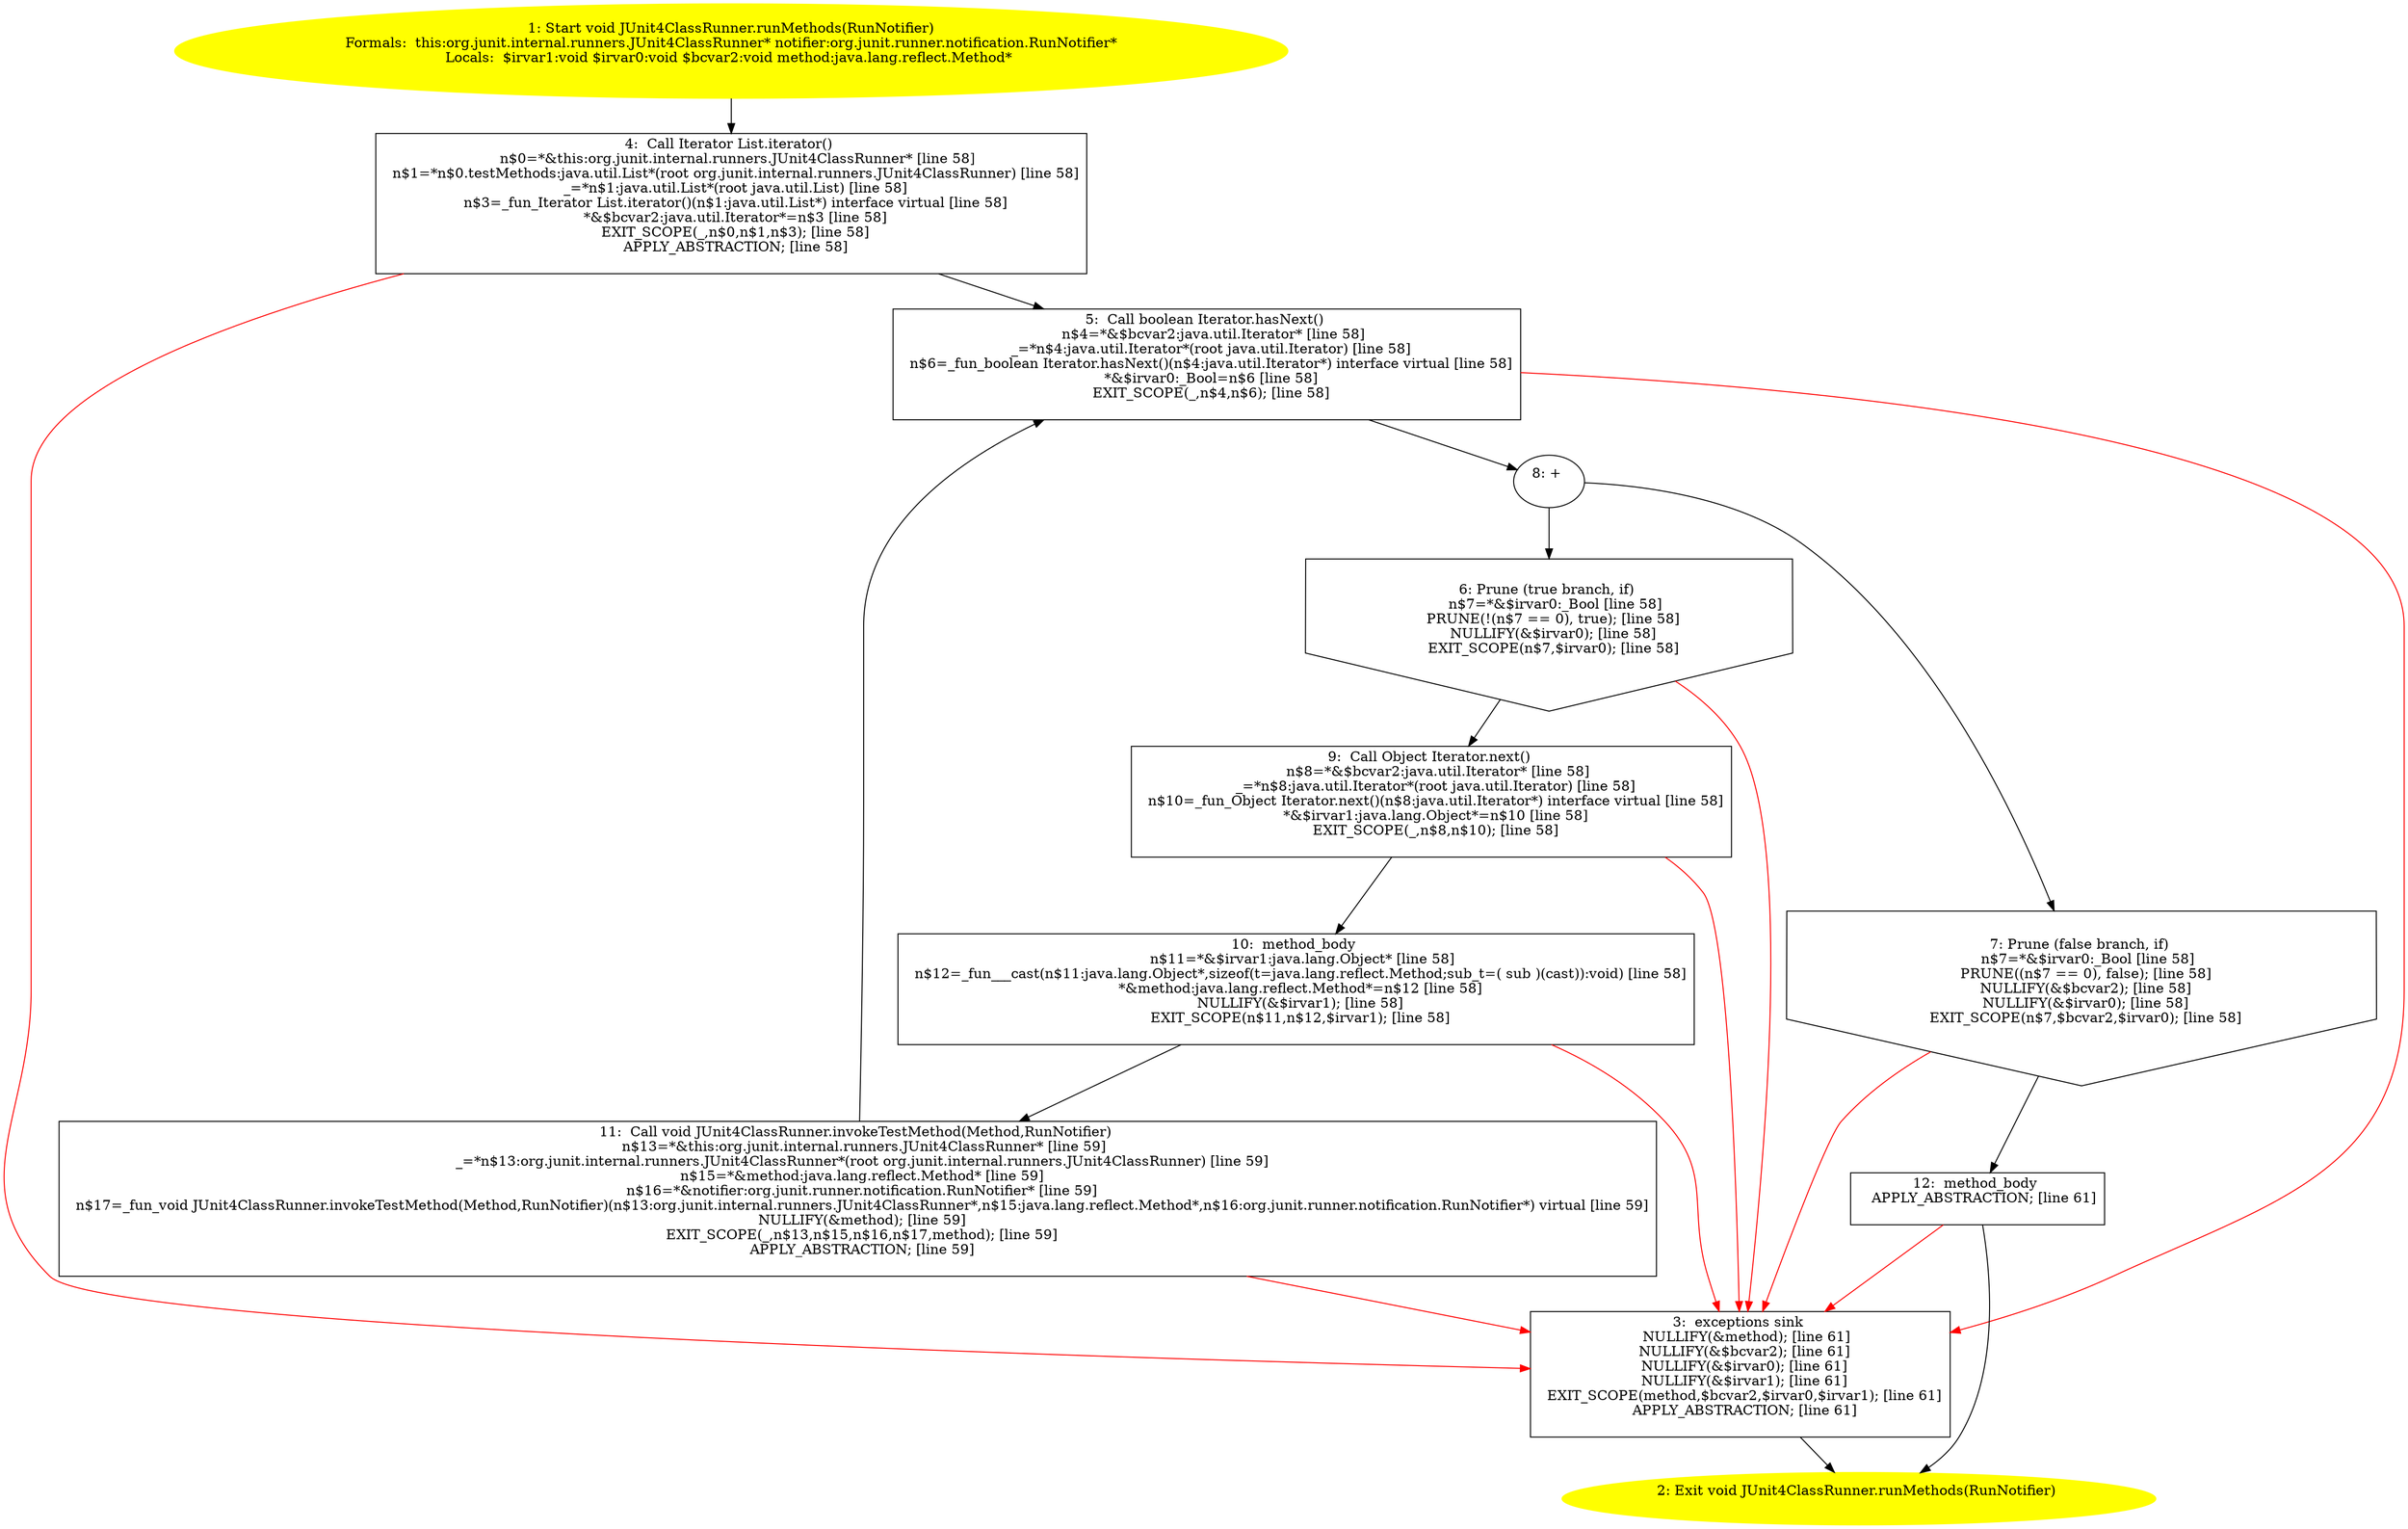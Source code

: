 /* @generated */
digraph cfg {
"org.junit.internal.runners.JUnit4ClassRunner.runMethods(org.junit.runner.notification.RunNotifier):v.cceec7dd6f93718d330fc71af812eafa_1" [label="1: Start void JUnit4ClassRunner.runMethods(RunNotifier)\nFormals:  this:org.junit.internal.runners.JUnit4ClassRunner* notifier:org.junit.runner.notification.RunNotifier*\nLocals:  $irvar1:void $irvar0:void $bcvar2:void method:java.lang.reflect.Method* \n  " color=yellow style=filled]
	

	 "org.junit.internal.runners.JUnit4ClassRunner.runMethods(org.junit.runner.notification.RunNotifier):v.cceec7dd6f93718d330fc71af812eafa_1" -> "org.junit.internal.runners.JUnit4ClassRunner.runMethods(org.junit.runner.notification.RunNotifier):v.cceec7dd6f93718d330fc71af812eafa_4" ;
"org.junit.internal.runners.JUnit4ClassRunner.runMethods(org.junit.runner.notification.RunNotifier):v.cceec7dd6f93718d330fc71af812eafa_2" [label="2: Exit void JUnit4ClassRunner.runMethods(RunNotifier) \n  " color=yellow style=filled]
	

"org.junit.internal.runners.JUnit4ClassRunner.runMethods(org.junit.runner.notification.RunNotifier):v.cceec7dd6f93718d330fc71af812eafa_3" [label="3:  exceptions sink \n   NULLIFY(&method); [line 61]\n  NULLIFY(&$bcvar2); [line 61]\n  NULLIFY(&$irvar0); [line 61]\n  NULLIFY(&$irvar1); [line 61]\n  EXIT_SCOPE(method,$bcvar2,$irvar0,$irvar1); [line 61]\n  APPLY_ABSTRACTION; [line 61]\n " shape="box"]
	

	 "org.junit.internal.runners.JUnit4ClassRunner.runMethods(org.junit.runner.notification.RunNotifier):v.cceec7dd6f93718d330fc71af812eafa_3" -> "org.junit.internal.runners.JUnit4ClassRunner.runMethods(org.junit.runner.notification.RunNotifier):v.cceec7dd6f93718d330fc71af812eafa_2" ;
"org.junit.internal.runners.JUnit4ClassRunner.runMethods(org.junit.runner.notification.RunNotifier):v.cceec7dd6f93718d330fc71af812eafa_4" [label="4:  Call Iterator List.iterator() \n   n$0=*&this:org.junit.internal.runners.JUnit4ClassRunner* [line 58]\n  n$1=*n$0.testMethods:java.util.List*(root org.junit.internal.runners.JUnit4ClassRunner) [line 58]\n  _=*n$1:java.util.List*(root java.util.List) [line 58]\n  n$3=_fun_Iterator List.iterator()(n$1:java.util.List*) interface virtual [line 58]\n  *&$bcvar2:java.util.Iterator*=n$3 [line 58]\n  EXIT_SCOPE(_,n$0,n$1,n$3); [line 58]\n  APPLY_ABSTRACTION; [line 58]\n " shape="box"]
	

	 "org.junit.internal.runners.JUnit4ClassRunner.runMethods(org.junit.runner.notification.RunNotifier):v.cceec7dd6f93718d330fc71af812eafa_4" -> "org.junit.internal.runners.JUnit4ClassRunner.runMethods(org.junit.runner.notification.RunNotifier):v.cceec7dd6f93718d330fc71af812eafa_5" ;
	 "org.junit.internal.runners.JUnit4ClassRunner.runMethods(org.junit.runner.notification.RunNotifier):v.cceec7dd6f93718d330fc71af812eafa_4" -> "org.junit.internal.runners.JUnit4ClassRunner.runMethods(org.junit.runner.notification.RunNotifier):v.cceec7dd6f93718d330fc71af812eafa_3" [color="red" ];
"org.junit.internal.runners.JUnit4ClassRunner.runMethods(org.junit.runner.notification.RunNotifier):v.cceec7dd6f93718d330fc71af812eafa_5" [label="5:  Call boolean Iterator.hasNext() \n   n$4=*&$bcvar2:java.util.Iterator* [line 58]\n  _=*n$4:java.util.Iterator*(root java.util.Iterator) [line 58]\n  n$6=_fun_boolean Iterator.hasNext()(n$4:java.util.Iterator*) interface virtual [line 58]\n  *&$irvar0:_Bool=n$6 [line 58]\n  EXIT_SCOPE(_,n$4,n$6); [line 58]\n " shape="box"]
	

	 "org.junit.internal.runners.JUnit4ClassRunner.runMethods(org.junit.runner.notification.RunNotifier):v.cceec7dd6f93718d330fc71af812eafa_5" -> "org.junit.internal.runners.JUnit4ClassRunner.runMethods(org.junit.runner.notification.RunNotifier):v.cceec7dd6f93718d330fc71af812eafa_8" ;
	 "org.junit.internal.runners.JUnit4ClassRunner.runMethods(org.junit.runner.notification.RunNotifier):v.cceec7dd6f93718d330fc71af812eafa_5" -> "org.junit.internal.runners.JUnit4ClassRunner.runMethods(org.junit.runner.notification.RunNotifier):v.cceec7dd6f93718d330fc71af812eafa_3" [color="red" ];
"org.junit.internal.runners.JUnit4ClassRunner.runMethods(org.junit.runner.notification.RunNotifier):v.cceec7dd6f93718d330fc71af812eafa_6" [label="6: Prune (true branch, if) \n   n$7=*&$irvar0:_Bool [line 58]\n  PRUNE(!(n$7 == 0), true); [line 58]\n  NULLIFY(&$irvar0); [line 58]\n  EXIT_SCOPE(n$7,$irvar0); [line 58]\n " shape="invhouse"]
	

	 "org.junit.internal.runners.JUnit4ClassRunner.runMethods(org.junit.runner.notification.RunNotifier):v.cceec7dd6f93718d330fc71af812eafa_6" -> "org.junit.internal.runners.JUnit4ClassRunner.runMethods(org.junit.runner.notification.RunNotifier):v.cceec7dd6f93718d330fc71af812eafa_9" ;
	 "org.junit.internal.runners.JUnit4ClassRunner.runMethods(org.junit.runner.notification.RunNotifier):v.cceec7dd6f93718d330fc71af812eafa_6" -> "org.junit.internal.runners.JUnit4ClassRunner.runMethods(org.junit.runner.notification.RunNotifier):v.cceec7dd6f93718d330fc71af812eafa_3" [color="red" ];
"org.junit.internal.runners.JUnit4ClassRunner.runMethods(org.junit.runner.notification.RunNotifier):v.cceec7dd6f93718d330fc71af812eafa_7" [label="7: Prune (false branch, if) \n   n$7=*&$irvar0:_Bool [line 58]\n  PRUNE((n$7 == 0), false); [line 58]\n  NULLIFY(&$bcvar2); [line 58]\n  NULLIFY(&$irvar0); [line 58]\n  EXIT_SCOPE(n$7,$bcvar2,$irvar0); [line 58]\n " shape="invhouse"]
	

	 "org.junit.internal.runners.JUnit4ClassRunner.runMethods(org.junit.runner.notification.RunNotifier):v.cceec7dd6f93718d330fc71af812eafa_7" -> "org.junit.internal.runners.JUnit4ClassRunner.runMethods(org.junit.runner.notification.RunNotifier):v.cceec7dd6f93718d330fc71af812eafa_12" ;
	 "org.junit.internal.runners.JUnit4ClassRunner.runMethods(org.junit.runner.notification.RunNotifier):v.cceec7dd6f93718d330fc71af812eafa_7" -> "org.junit.internal.runners.JUnit4ClassRunner.runMethods(org.junit.runner.notification.RunNotifier):v.cceec7dd6f93718d330fc71af812eafa_3" [color="red" ];
"org.junit.internal.runners.JUnit4ClassRunner.runMethods(org.junit.runner.notification.RunNotifier):v.cceec7dd6f93718d330fc71af812eafa_8" [label="8: + \n  " ]
	

	 "org.junit.internal.runners.JUnit4ClassRunner.runMethods(org.junit.runner.notification.RunNotifier):v.cceec7dd6f93718d330fc71af812eafa_8" -> "org.junit.internal.runners.JUnit4ClassRunner.runMethods(org.junit.runner.notification.RunNotifier):v.cceec7dd6f93718d330fc71af812eafa_6" ;
	 "org.junit.internal.runners.JUnit4ClassRunner.runMethods(org.junit.runner.notification.RunNotifier):v.cceec7dd6f93718d330fc71af812eafa_8" -> "org.junit.internal.runners.JUnit4ClassRunner.runMethods(org.junit.runner.notification.RunNotifier):v.cceec7dd6f93718d330fc71af812eafa_7" ;
"org.junit.internal.runners.JUnit4ClassRunner.runMethods(org.junit.runner.notification.RunNotifier):v.cceec7dd6f93718d330fc71af812eafa_9" [label="9:  Call Object Iterator.next() \n   n$8=*&$bcvar2:java.util.Iterator* [line 58]\n  _=*n$8:java.util.Iterator*(root java.util.Iterator) [line 58]\n  n$10=_fun_Object Iterator.next()(n$8:java.util.Iterator*) interface virtual [line 58]\n  *&$irvar1:java.lang.Object*=n$10 [line 58]\n  EXIT_SCOPE(_,n$8,n$10); [line 58]\n " shape="box"]
	

	 "org.junit.internal.runners.JUnit4ClassRunner.runMethods(org.junit.runner.notification.RunNotifier):v.cceec7dd6f93718d330fc71af812eafa_9" -> "org.junit.internal.runners.JUnit4ClassRunner.runMethods(org.junit.runner.notification.RunNotifier):v.cceec7dd6f93718d330fc71af812eafa_10" ;
	 "org.junit.internal.runners.JUnit4ClassRunner.runMethods(org.junit.runner.notification.RunNotifier):v.cceec7dd6f93718d330fc71af812eafa_9" -> "org.junit.internal.runners.JUnit4ClassRunner.runMethods(org.junit.runner.notification.RunNotifier):v.cceec7dd6f93718d330fc71af812eafa_3" [color="red" ];
"org.junit.internal.runners.JUnit4ClassRunner.runMethods(org.junit.runner.notification.RunNotifier):v.cceec7dd6f93718d330fc71af812eafa_10" [label="10:  method_body \n   n$11=*&$irvar1:java.lang.Object* [line 58]\n  n$12=_fun___cast(n$11:java.lang.Object*,sizeof(t=java.lang.reflect.Method;sub_t=( sub )(cast)):void) [line 58]\n  *&method:java.lang.reflect.Method*=n$12 [line 58]\n  NULLIFY(&$irvar1); [line 58]\n  EXIT_SCOPE(n$11,n$12,$irvar1); [line 58]\n " shape="box"]
	

	 "org.junit.internal.runners.JUnit4ClassRunner.runMethods(org.junit.runner.notification.RunNotifier):v.cceec7dd6f93718d330fc71af812eafa_10" -> "org.junit.internal.runners.JUnit4ClassRunner.runMethods(org.junit.runner.notification.RunNotifier):v.cceec7dd6f93718d330fc71af812eafa_11" ;
	 "org.junit.internal.runners.JUnit4ClassRunner.runMethods(org.junit.runner.notification.RunNotifier):v.cceec7dd6f93718d330fc71af812eafa_10" -> "org.junit.internal.runners.JUnit4ClassRunner.runMethods(org.junit.runner.notification.RunNotifier):v.cceec7dd6f93718d330fc71af812eafa_3" [color="red" ];
"org.junit.internal.runners.JUnit4ClassRunner.runMethods(org.junit.runner.notification.RunNotifier):v.cceec7dd6f93718d330fc71af812eafa_11" [label="11:  Call void JUnit4ClassRunner.invokeTestMethod(Method,RunNotifier) \n   n$13=*&this:org.junit.internal.runners.JUnit4ClassRunner* [line 59]\n  _=*n$13:org.junit.internal.runners.JUnit4ClassRunner*(root org.junit.internal.runners.JUnit4ClassRunner) [line 59]\n  n$15=*&method:java.lang.reflect.Method* [line 59]\n  n$16=*&notifier:org.junit.runner.notification.RunNotifier* [line 59]\n  n$17=_fun_void JUnit4ClassRunner.invokeTestMethod(Method,RunNotifier)(n$13:org.junit.internal.runners.JUnit4ClassRunner*,n$15:java.lang.reflect.Method*,n$16:org.junit.runner.notification.RunNotifier*) virtual [line 59]\n  NULLIFY(&method); [line 59]\n  EXIT_SCOPE(_,n$13,n$15,n$16,n$17,method); [line 59]\n  APPLY_ABSTRACTION; [line 59]\n " shape="box"]
	

	 "org.junit.internal.runners.JUnit4ClassRunner.runMethods(org.junit.runner.notification.RunNotifier):v.cceec7dd6f93718d330fc71af812eafa_11" -> "org.junit.internal.runners.JUnit4ClassRunner.runMethods(org.junit.runner.notification.RunNotifier):v.cceec7dd6f93718d330fc71af812eafa_5" ;
	 "org.junit.internal.runners.JUnit4ClassRunner.runMethods(org.junit.runner.notification.RunNotifier):v.cceec7dd6f93718d330fc71af812eafa_11" -> "org.junit.internal.runners.JUnit4ClassRunner.runMethods(org.junit.runner.notification.RunNotifier):v.cceec7dd6f93718d330fc71af812eafa_3" [color="red" ];
"org.junit.internal.runners.JUnit4ClassRunner.runMethods(org.junit.runner.notification.RunNotifier):v.cceec7dd6f93718d330fc71af812eafa_12" [label="12:  method_body \n   APPLY_ABSTRACTION; [line 61]\n " shape="box"]
	

	 "org.junit.internal.runners.JUnit4ClassRunner.runMethods(org.junit.runner.notification.RunNotifier):v.cceec7dd6f93718d330fc71af812eafa_12" -> "org.junit.internal.runners.JUnit4ClassRunner.runMethods(org.junit.runner.notification.RunNotifier):v.cceec7dd6f93718d330fc71af812eafa_2" ;
	 "org.junit.internal.runners.JUnit4ClassRunner.runMethods(org.junit.runner.notification.RunNotifier):v.cceec7dd6f93718d330fc71af812eafa_12" -> "org.junit.internal.runners.JUnit4ClassRunner.runMethods(org.junit.runner.notification.RunNotifier):v.cceec7dd6f93718d330fc71af812eafa_3" [color="red" ];
}
